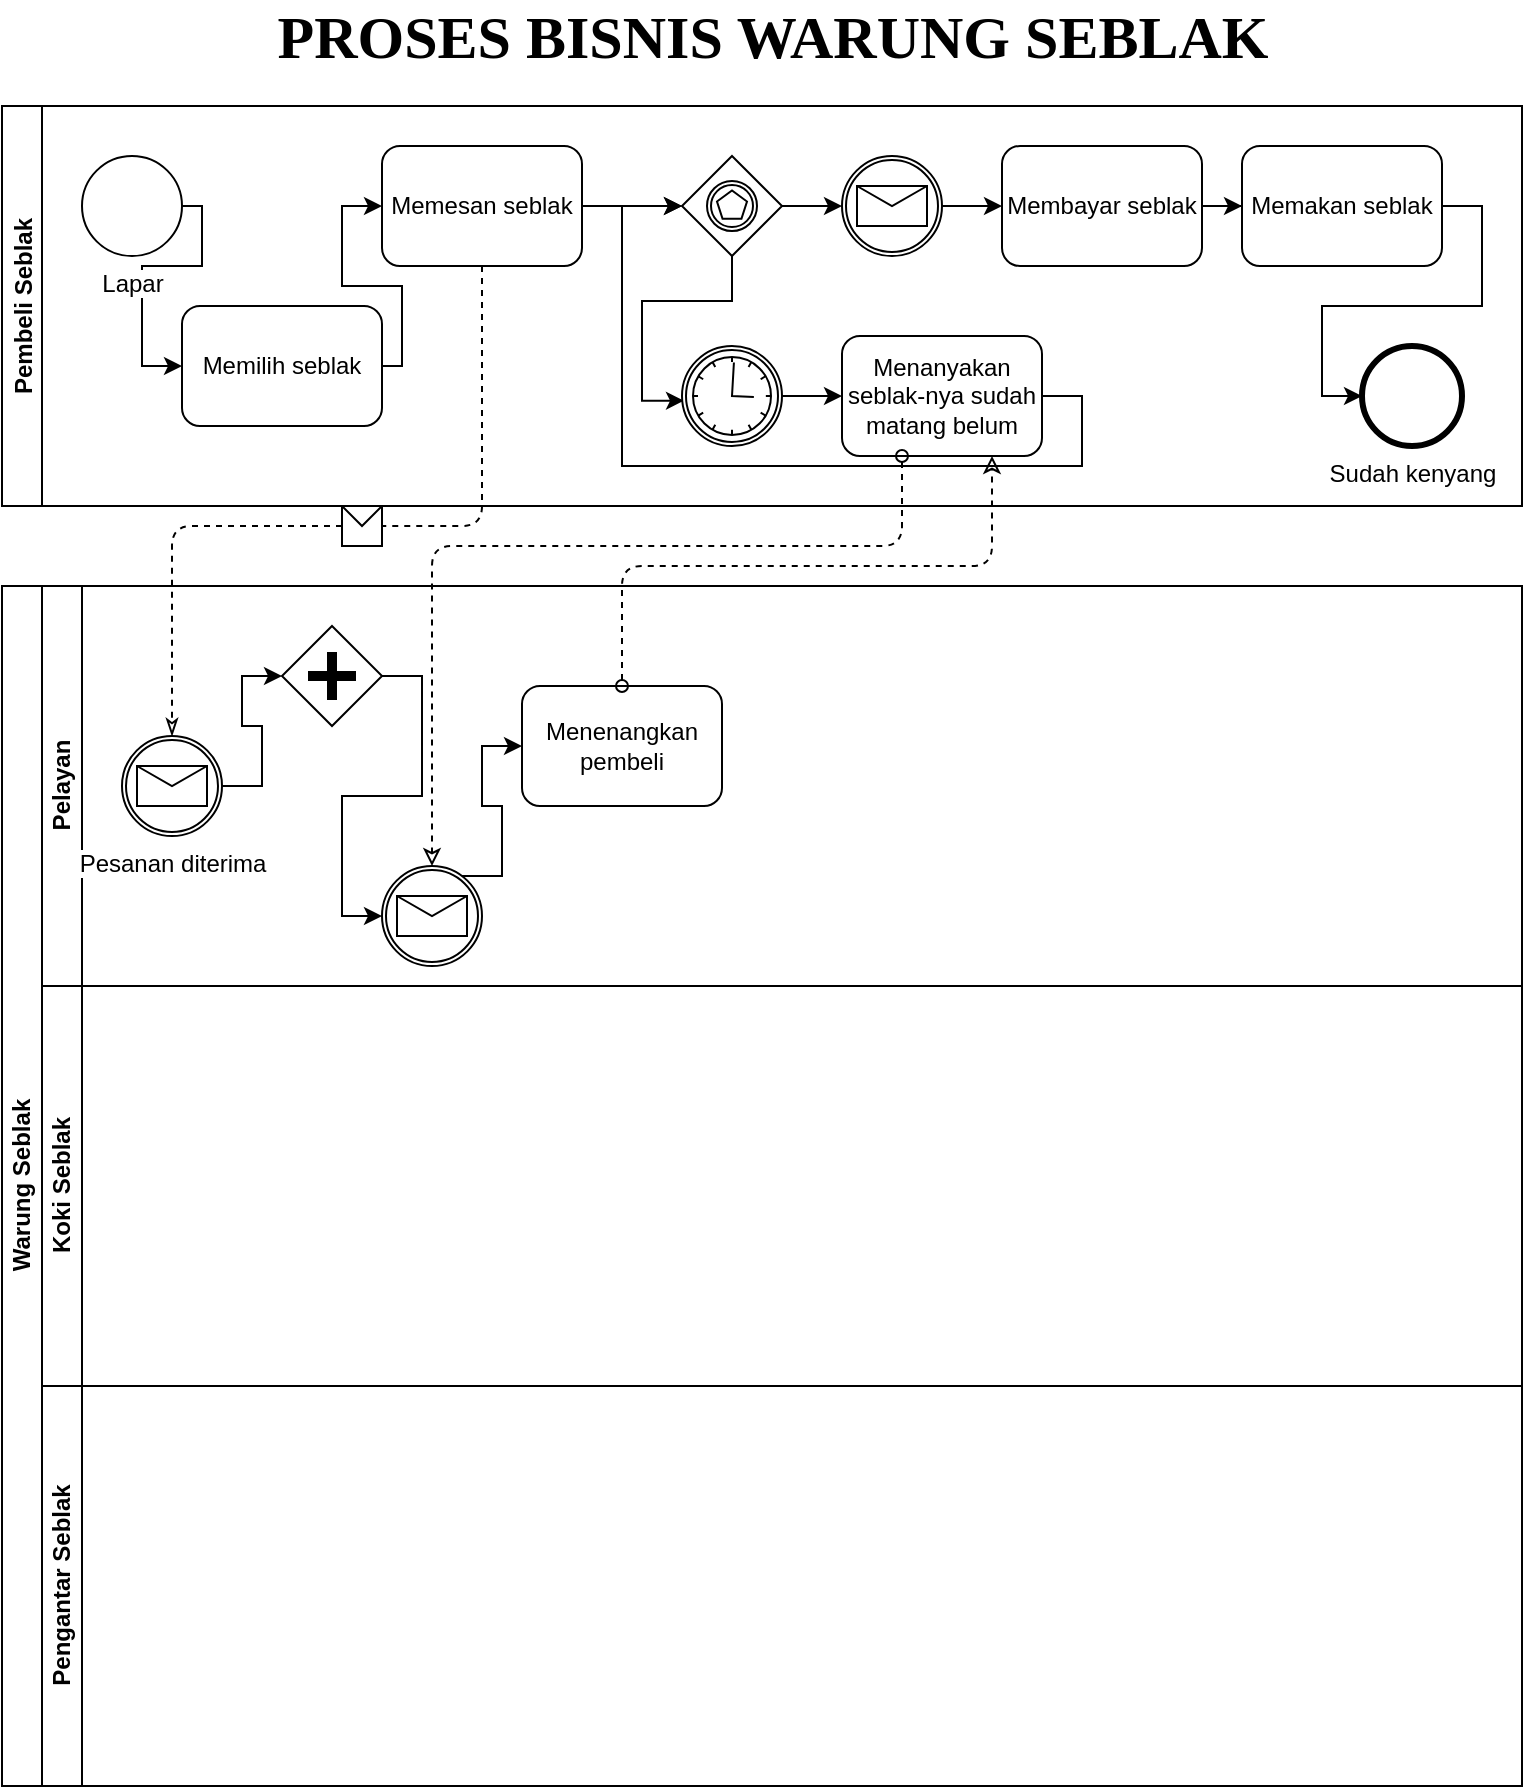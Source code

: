 <mxfile version="13.7.7" type="github">
  <diagram id="fxBCQt3nLK3CoSCNscTl" name="Page-1">
    <mxGraphModel dx="828" dy="589" grid="1" gridSize="10" guides="1" tooltips="1" connect="1" arrows="1" fold="1" page="1" pageScale="1" pageWidth="850" pageHeight="1100" math="0" shadow="0">
      <root>
        <mxCell id="0" />
        <mxCell id="1" parent="0" />
        <mxCell id="XgpAlZW-CIPTjyH1w8Ks-1" value="&lt;b&gt;&lt;font style=&quot;font-size: 30px&quot; face=&quot;Comic Sans MS&quot;&gt;PROSES BISNIS WARUNG SEBLAK&lt;/font&gt;&lt;/b&gt;" style="text;html=1;align=center;verticalAlign=middle;resizable=0;points=[];autosize=1;" vertex="1" parent="1">
          <mxGeometry x="120" y="30" width="610" height="30" as="geometry" />
        </mxCell>
        <mxCell id="XgpAlZW-CIPTjyH1w8Ks-2" value="Pembeli Seblak" style="swimlane;startSize=20;horizontal=0;" vertex="1" parent="1">
          <mxGeometry x="40" y="80" width="760" height="200" as="geometry" />
        </mxCell>
        <mxCell id="XgpAlZW-CIPTjyH1w8Ks-18" style="edgeStyle=orthogonalEdgeStyle;rounded=0;orthogonalLoop=1;jettySize=auto;html=1;entryX=0;entryY=0.5;entryDx=0;entryDy=0;" edge="1" parent="XgpAlZW-CIPTjyH1w8Ks-2" source="XgpAlZW-CIPTjyH1w8Ks-7" target="XgpAlZW-CIPTjyH1w8Ks-8">
          <mxGeometry relative="1" as="geometry">
            <Array as="points">
              <mxPoint x="100" y="50" />
              <mxPoint x="100" y="80" />
              <mxPoint x="70" y="80" />
              <mxPoint x="70" y="130" />
            </Array>
          </mxGeometry>
        </mxCell>
        <mxCell id="XgpAlZW-CIPTjyH1w8Ks-7" value="Lapar" style="shape=mxgraph.bpmn.shape;html=1;verticalLabelPosition=bottom;labelBackgroundColor=#ffffff;verticalAlign=top;align=center;perimeter=ellipsePerimeter;outlineConnect=0;outline=standard;symbol=general;" vertex="1" parent="XgpAlZW-CIPTjyH1w8Ks-2">
          <mxGeometry x="40" y="25" width="50" height="50" as="geometry" />
        </mxCell>
        <mxCell id="XgpAlZW-CIPTjyH1w8Ks-20" style="edgeStyle=orthogonalEdgeStyle;rounded=0;orthogonalLoop=1;jettySize=auto;html=1;entryX=0;entryY=0.5;entryDx=0;entryDy=0;exitX=1;exitY=0.5;exitDx=0;exitDy=0;" edge="1" parent="XgpAlZW-CIPTjyH1w8Ks-2" source="XgpAlZW-CIPTjyH1w8Ks-8" target="XgpAlZW-CIPTjyH1w8Ks-9">
          <mxGeometry relative="1" as="geometry">
            <Array as="points">
              <mxPoint x="200" y="130" />
              <mxPoint x="200" y="90" />
              <mxPoint x="170" y="90" />
              <mxPoint x="170" y="50" />
            </Array>
          </mxGeometry>
        </mxCell>
        <mxCell id="XgpAlZW-CIPTjyH1w8Ks-8" value="Memilih seblak" style="shape=ext;rounded=1;html=1;whiteSpace=wrap;" vertex="1" parent="XgpAlZW-CIPTjyH1w8Ks-2">
          <mxGeometry x="90" y="100" width="100" height="60" as="geometry" />
        </mxCell>
        <mxCell id="XgpAlZW-CIPTjyH1w8Ks-21" style="edgeStyle=orthogonalEdgeStyle;rounded=0;orthogonalLoop=1;jettySize=auto;html=1;" edge="1" parent="XgpAlZW-CIPTjyH1w8Ks-2" source="XgpAlZW-CIPTjyH1w8Ks-9" target="XgpAlZW-CIPTjyH1w8Ks-10">
          <mxGeometry relative="1" as="geometry" />
        </mxCell>
        <mxCell id="XgpAlZW-CIPTjyH1w8Ks-9" value="Memesan seblak" style="shape=ext;rounded=1;html=1;whiteSpace=wrap;" vertex="1" parent="XgpAlZW-CIPTjyH1w8Ks-2">
          <mxGeometry x="190" y="20" width="100" height="60" as="geometry" />
        </mxCell>
        <mxCell id="XgpAlZW-CIPTjyH1w8Ks-22" style="edgeStyle=orthogonalEdgeStyle;rounded=0;orthogonalLoop=1;jettySize=auto;html=1;entryX=0.02;entryY=0.547;entryDx=0;entryDy=0;entryPerimeter=0;" edge="1" parent="XgpAlZW-CIPTjyH1w8Ks-2" source="XgpAlZW-CIPTjyH1w8Ks-10" target="XgpAlZW-CIPTjyH1w8Ks-13">
          <mxGeometry relative="1" as="geometry" />
        </mxCell>
        <mxCell id="XgpAlZW-CIPTjyH1w8Ks-27" style="edgeStyle=orthogonalEdgeStyle;rounded=0;orthogonalLoop=1;jettySize=auto;html=1;" edge="1" parent="XgpAlZW-CIPTjyH1w8Ks-2" source="XgpAlZW-CIPTjyH1w8Ks-10" target="XgpAlZW-CIPTjyH1w8Ks-14">
          <mxGeometry relative="1" as="geometry" />
        </mxCell>
        <mxCell id="XgpAlZW-CIPTjyH1w8Ks-10" value="" style="shape=mxgraph.bpmn.shape;html=1;verticalLabelPosition=bottom;labelBackgroundColor=#ffffff;verticalAlign=top;align=center;perimeter=rhombusPerimeter;background=gateway;outlineConnect=0;outline=boundInt;symbol=multiple;" vertex="1" parent="XgpAlZW-CIPTjyH1w8Ks-2">
          <mxGeometry x="340" y="25" width="50" height="50" as="geometry" />
        </mxCell>
        <mxCell id="XgpAlZW-CIPTjyH1w8Ks-25" style="edgeStyle=orthogonalEdgeStyle;rounded=0;orthogonalLoop=1;jettySize=auto;html=1;" edge="1" parent="XgpAlZW-CIPTjyH1w8Ks-2" source="XgpAlZW-CIPTjyH1w8Ks-13" target="XgpAlZW-CIPTjyH1w8Ks-24">
          <mxGeometry relative="1" as="geometry" />
        </mxCell>
        <mxCell id="XgpAlZW-CIPTjyH1w8Ks-13" value="" style="shape=mxgraph.bpmn.shape;html=1;verticalLabelPosition=bottom;labelBackgroundColor=#ffffff;verticalAlign=top;align=center;perimeter=ellipsePerimeter;outlineConnect=0;outline=boundInt;symbol=timer;" vertex="1" parent="XgpAlZW-CIPTjyH1w8Ks-2">
          <mxGeometry x="340" y="120" width="50" height="50" as="geometry" />
        </mxCell>
        <mxCell id="XgpAlZW-CIPTjyH1w8Ks-28" style="edgeStyle=orthogonalEdgeStyle;rounded=0;orthogonalLoop=1;jettySize=auto;html=1;" edge="1" parent="XgpAlZW-CIPTjyH1w8Ks-2" source="XgpAlZW-CIPTjyH1w8Ks-14" target="XgpAlZW-CIPTjyH1w8Ks-15">
          <mxGeometry relative="1" as="geometry" />
        </mxCell>
        <mxCell id="XgpAlZW-CIPTjyH1w8Ks-14" value="" style="shape=mxgraph.bpmn.shape;html=1;verticalLabelPosition=bottom;labelBackgroundColor=#ffffff;verticalAlign=top;align=center;perimeter=ellipsePerimeter;outlineConnect=0;outline=catching;symbol=message;" vertex="1" parent="XgpAlZW-CIPTjyH1w8Ks-2">
          <mxGeometry x="420" y="25" width="50" height="50" as="geometry" />
        </mxCell>
        <mxCell id="XgpAlZW-CIPTjyH1w8Ks-29" style="edgeStyle=orthogonalEdgeStyle;rounded=0;orthogonalLoop=1;jettySize=auto;html=1;" edge="1" parent="XgpAlZW-CIPTjyH1w8Ks-2" source="XgpAlZW-CIPTjyH1w8Ks-15" target="XgpAlZW-CIPTjyH1w8Ks-16">
          <mxGeometry relative="1" as="geometry" />
        </mxCell>
        <mxCell id="XgpAlZW-CIPTjyH1w8Ks-15" value="Membayar seblak" style="shape=ext;rounded=1;html=1;whiteSpace=wrap;" vertex="1" parent="XgpAlZW-CIPTjyH1w8Ks-2">
          <mxGeometry x="500" y="20" width="100" height="60" as="geometry" />
        </mxCell>
        <mxCell id="XgpAlZW-CIPTjyH1w8Ks-30" style="edgeStyle=orthogonalEdgeStyle;rounded=0;orthogonalLoop=1;jettySize=auto;html=1;entryX=0;entryY=0.5;entryDx=0;entryDy=0;exitX=1;exitY=0.5;exitDx=0;exitDy=0;" edge="1" parent="XgpAlZW-CIPTjyH1w8Ks-2" source="XgpAlZW-CIPTjyH1w8Ks-16" target="XgpAlZW-CIPTjyH1w8Ks-17">
          <mxGeometry relative="1" as="geometry" />
        </mxCell>
        <mxCell id="XgpAlZW-CIPTjyH1w8Ks-16" value="Memakan seblak" style="shape=ext;rounded=1;html=1;whiteSpace=wrap;" vertex="1" parent="XgpAlZW-CIPTjyH1w8Ks-2">
          <mxGeometry x="620" y="20" width="100" height="60" as="geometry" />
        </mxCell>
        <mxCell id="XgpAlZW-CIPTjyH1w8Ks-17" value="Sudah kenyang" style="shape=mxgraph.bpmn.shape;html=1;verticalLabelPosition=bottom;labelBackgroundColor=#ffffff;verticalAlign=top;align=center;perimeter=ellipsePerimeter;outlineConnect=0;outline=end;symbol=general;" vertex="1" parent="XgpAlZW-CIPTjyH1w8Ks-2">
          <mxGeometry x="680" y="120" width="50" height="50" as="geometry" />
        </mxCell>
        <mxCell id="XgpAlZW-CIPTjyH1w8Ks-26" style="edgeStyle=orthogonalEdgeStyle;rounded=0;orthogonalLoop=1;jettySize=auto;html=1;entryX=0;entryY=0.5;entryDx=0;entryDy=0;exitX=1;exitY=0.5;exitDx=0;exitDy=0;" edge="1" parent="XgpAlZW-CIPTjyH1w8Ks-2" source="XgpAlZW-CIPTjyH1w8Ks-24" target="XgpAlZW-CIPTjyH1w8Ks-10">
          <mxGeometry relative="1" as="geometry">
            <Array as="points">
              <mxPoint x="540" y="145" />
              <mxPoint x="540" y="180" />
              <mxPoint x="310" y="180" />
              <mxPoint x="310" y="50" />
            </Array>
          </mxGeometry>
        </mxCell>
        <mxCell id="XgpAlZW-CIPTjyH1w8Ks-24" value="Menanyakan seblak-nya sudah matang belum" style="shape=ext;rounded=1;html=1;whiteSpace=wrap;" vertex="1" parent="XgpAlZW-CIPTjyH1w8Ks-2">
          <mxGeometry x="420" y="115" width="100" height="60" as="geometry" />
        </mxCell>
        <mxCell id="XgpAlZW-CIPTjyH1w8Ks-3" value="Warung Seblak" style="swimlane;html=1;childLayout=stackLayout;resizeParent=1;resizeParentMax=0;horizontal=0;startSize=20;horizontalStack=0;" vertex="1" parent="1">
          <mxGeometry x="40" y="320" width="760" height="600" as="geometry" />
        </mxCell>
        <mxCell id="XgpAlZW-CIPTjyH1w8Ks-4" value="Pelayan" style="swimlane;html=1;startSize=20;horizontal=0;" vertex="1" parent="XgpAlZW-CIPTjyH1w8Ks-3">
          <mxGeometry x="20" width="740" height="200" as="geometry" />
        </mxCell>
        <mxCell id="XgpAlZW-CIPTjyH1w8Ks-37" style="edgeStyle=orthogonalEdgeStyle;rounded=0;orthogonalLoop=1;jettySize=auto;html=1;entryX=0;entryY=0.5;entryDx=0;entryDy=0;exitX=1;exitY=0.5;exitDx=0;exitDy=0;" edge="1" parent="XgpAlZW-CIPTjyH1w8Ks-4" source="XgpAlZW-CIPTjyH1w8Ks-32" target="XgpAlZW-CIPTjyH1w8Ks-33">
          <mxGeometry relative="1" as="geometry" />
        </mxCell>
        <mxCell id="XgpAlZW-CIPTjyH1w8Ks-32" value="" style="shape=mxgraph.bpmn.shape;html=1;verticalLabelPosition=bottom;labelBackgroundColor=#ffffff;verticalAlign=top;align=center;perimeter=rhombusPerimeter;background=gateway;outlineConnect=0;outline=none;symbol=parallelGw;" vertex="1" parent="XgpAlZW-CIPTjyH1w8Ks-4">
          <mxGeometry x="120" y="20" width="50" height="50" as="geometry" />
        </mxCell>
        <mxCell id="XgpAlZW-CIPTjyH1w8Ks-35" value="Menenangkan pembeli" style="shape=ext;rounded=1;html=1;whiteSpace=wrap;" vertex="1" parent="XgpAlZW-CIPTjyH1w8Ks-4">
          <mxGeometry x="240" y="50" width="100" height="60" as="geometry" />
        </mxCell>
        <mxCell id="XgpAlZW-CIPTjyH1w8Ks-36" style="edgeStyle=orthogonalEdgeStyle;rounded=0;orthogonalLoop=1;jettySize=auto;html=1;entryX=0;entryY=0.5;entryDx=0;entryDy=0;" edge="1" parent="XgpAlZW-CIPTjyH1w8Ks-4" source="XgpAlZW-CIPTjyH1w8Ks-31" target="XgpAlZW-CIPTjyH1w8Ks-32">
          <mxGeometry relative="1" as="geometry">
            <Array as="points">
              <mxPoint x="110" y="100" />
              <mxPoint x="110" y="70" />
              <mxPoint x="100" y="70" />
              <mxPoint x="100" y="45" />
            </Array>
          </mxGeometry>
        </mxCell>
        <mxCell id="XgpAlZW-CIPTjyH1w8Ks-31" value="Pesanan diterima" style="shape=mxgraph.bpmn.shape;html=1;verticalLabelPosition=bottom;labelBackgroundColor=#ffffff;verticalAlign=top;align=center;perimeter=ellipsePerimeter;outlineConnect=0;outline=boundInt;symbol=message;" vertex="1" parent="XgpAlZW-CIPTjyH1w8Ks-4">
          <mxGeometry x="40" y="75" width="50" height="50" as="geometry" />
        </mxCell>
        <mxCell id="XgpAlZW-CIPTjyH1w8Ks-38" style="edgeStyle=orthogonalEdgeStyle;rounded=0;orthogonalLoop=1;jettySize=auto;html=1;entryX=0;entryY=0.5;entryDx=0;entryDy=0;" edge="1" parent="XgpAlZW-CIPTjyH1w8Ks-4" source="XgpAlZW-CIPTjyH1w8Ks-33" target="XgpAlZW-CIPTjyH1w8Ks-35">
          <mxGeometry relative="1" as="geometry">
            <Array as="points">
              <mxPoint x="230" y="145" />
              <mxPoint x="230" y="110" />
              <mxPoint x="220" y="110" />
              <mxPoint x="220" y="80" />
            </Array>
          </mxGeometry>
        </mxCell>
        <mxCell id="XgpAlZW-CIPTjyH1w8Ks-33" value="" style="shape=mxgraph.bpmn.shape;html=1;verticalLabelPosition=bottom;labelBackgroundColor=#ffffff;verticalAlign=top;align=center;perimeter=ellipsePerimeter;outlineConnect=0;outline=catching;symbol=message;" vertex="1" parent="XgpAlZW-CIPTjyH1w8Ks-4">
          <mxGeometry x="170" y="140" width="50" height="50" as="geometry" />
        </mxCell>
        <mxCell id="XgpAlZW-CIPTjyH1w8Ks-5" value="Koki Seblak" style="swimlane;html=1;startSize=20;horizontal=0;" vertex="1" parent="XgpAlZW-CIPTjyH1w8Ks-3">
          <mxGeometry x="20" y="200" width="740" height="200" as="geometry" />
        </mxCell>
        <mxCell id="XgpAlZW-CIPTjyH1w8Ks-6" value="Pengantar Seblak" style="swimlane;html=1;startSize=20;horizontal=0;" vertex="1" parent="XgpAlZW-CIPTjyH1w8Ks-3">
          <mxGeometry x="20" y="400" width="740" height="200" as="geometry" />
        </mxCell>
        <mxCell id="XgpAlZW-CIPTjyH1w8Ks-39" style="edgeStyle=orthogonalEdgeStyle;orthogonalLoop=1;jettySize=auto;html=1;dashed=1;endArrow=classicThin;endFill=0;backgroundOutline=0;rounded=1;sketch=0;" edge="1" parent="1" source="XgpAlZW-CIPTjyH1w8Ks-40" target="XgpAlZW-CIPTjyH1w8Ks-31">
          <mxGeometry relative="1" as="geometry">
            <Array as="points">
              <mxPoint x="125" y="290" />
            </Array>
          </mxGeometry>
        </mxCell>
        <mxCell id="XgpAlZW-CIPTjyH1w8Ks-40" value="" style="shape=message;whiteSpace=wrap;html=1;outlineConnect=0;" vertex="1" parent="1">
          <mxGeometry x="210" y="280" width="20" height="20" as="geometry" />
        </mxCell>
        <mxCell id="XgpAlZW-CIPTjyH1w8Ks-41" style="edgeStyle=orthogonalEdgeStyle;orthogonalLoop=1;jettySize=auto;html=1;dashed=1;endArrow=none;endFill=0;backgroundOutline=0;rounded=1;sketch=0;" edge="1" parent="1" source="XgpAlZW-CIPTjyH1w8Ks-9" target="XgpAlZW-CIPTjyH1w8Ks-40">
          <mxGeometry relative="1" as="geometry">
            <mxPoint x="290" y="160" as="sourcePoint" />
            <mxPoint x="125" y="395" as="targetPoint" />
            <Array as="points">
              <mxPoint x="280" y="290" />
            </Array>
          </mxGeometry>
        </mxCell>
        <mxCell id="XgpAlZW-CIPTjyH1w8Ks-42" style="edgeStyle=orthogonalEdgeStyle;rounded=1;sketch=0;orthogonalLoop=1;jettySize=auto;html=1;dashed=1;endArrow=classic;endFill=0;strokeColor=#000000;startArrow=oval;startFill=0;" edge="1" parent="1" source="XgpAlZW-CIPTjyH1w8Ks-24" target="XgpAlZW-CIPTjyH1w8Ks-33">
          <mxGeometry relative="1" as="geometry">
            <Array as="points">
              <mxPoint x="490" y="300" />
              <mxPoint x="255" y="300" />
            </Array>
          </mxGeometry>
        </mxCell>
        <mxCell id="XgpAlZW-CIPTjyH1w8Ks-43" style="edgeStyle=orthogonalEdgeStyle;rounded=1;sketch=0;orthogonalLoop=1;jettySize=auto;html=1;entryX=0.75;entryY=1;entryDx=0;entryDy=0;dashed=1;startArrow=oval;startFill=0;endArrow=classic;endFill=0;strokeColor=#000000;exitX=0.5;exitY=0;exitDx=0;exitDy=0;" edge="1" parent="1" source="XgpAlZW-CIPTjyH1w8Ks-35" target="XgpAlZW-CIPTjyH1w8Ks-24">
          <mxGeometry relative="1" as="geometry">
            <Array as="points">
              <mxPoint x="350" y="310" />
              <mxPoint x="535" y="310" />
            </Array>
          </mxGeometry>
        </mxCell>
      </root>
    </mxGraphModel>
  </diagram>
</mxfile>
